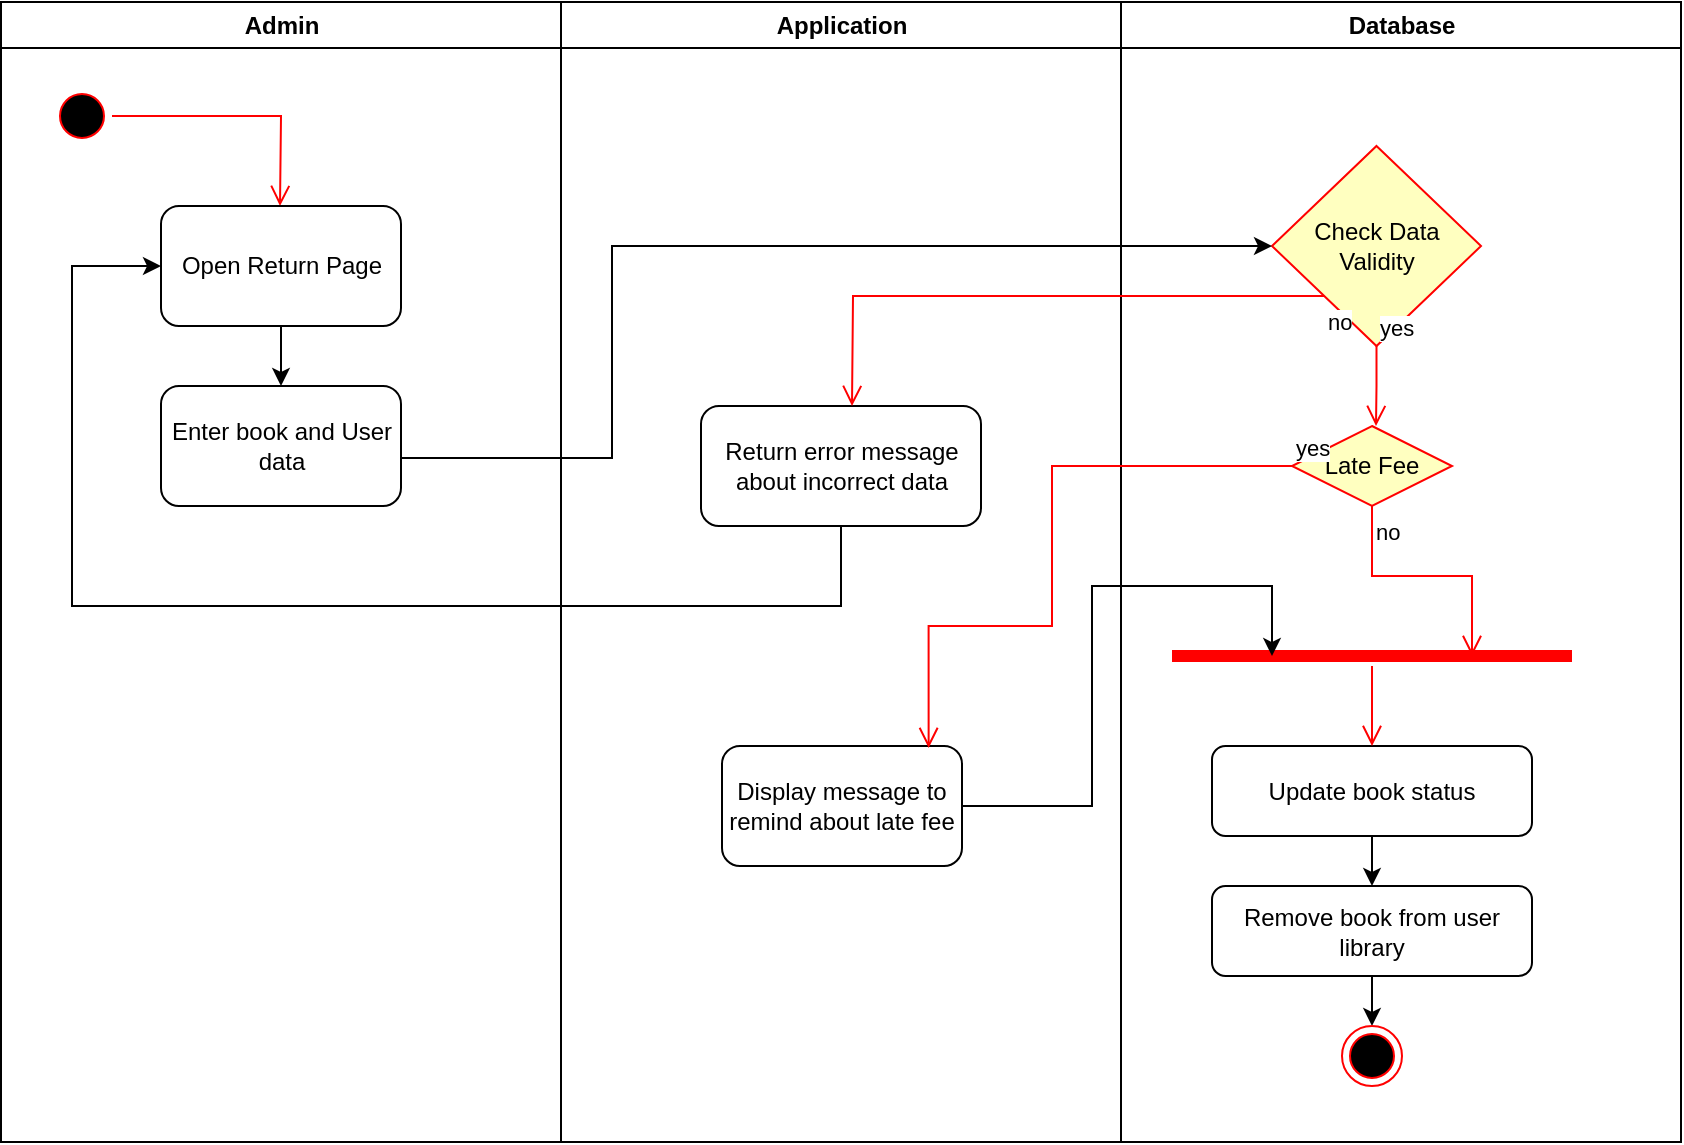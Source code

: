<mxfile version="21.8.0" type="device">
  <diagram name="Page-1" id="e7e014a7-5840-1c2e-5031-d8a46d1fe8dd">
    <mxGraphModel dx="1613" dy="739" grid="1" gridSize="10" guides="1" tooltips="1" connect="1" arrows="1" fold="1" page="1" pageScale="1" pageWidth="1169" pageHeight="826" background="none" math="0" shadow="0">
      <root>
        <mxCell id="0" />
        <mxCell id="1" parent="0" />
        <mxCell id="2" value="Admin" style="swimlane;whiteSpace=wrap" parent="1" vertex="1">
          <mxGeometry x="164.5" y="128" width="280" height="570" as="geometry" />
        </mxCell>
        <mxCell id="YMPhgvGkUeL-KJUxrrO--41" value="" style="ellipse;html=1;shape=startState;fillColor=#000000;strokeColor=#ff0000;" vertex="1" parent="2">
          <mxGeometry x="25.5" y="42" width="30" height="30" as="geometry" />
        </mxCell>
        <mxCell id="YMPhgvGkUeL-KJUxrrO--42" value="" style="edgeStyle=orthogonalEdgeStyle;html=1;verticalAlign=bottom;endArrow=open;endSize=8;strokeColor=#ff0000;rounded=0;exitX=1;exitY=0.5;exitDx=0;exitDy=0;" edge="1" source="YMPhgvGkUeL-KJUxrrO--41" parent="2">
          <mxGeometry relative="1" as="geometry">
            <mxPoint x="139.5" y="102" as="targetPoint" />
          </mxGeometry>
        </mxCell>
        <mxCell id="YMPhgvGkUeL-KJUxrrO--43" value="Enter book and User data" style="rounded=1;whiteSpace=wrap;html=1;" vertex="1" parent="2">
          <mxGeometry x="80" y="192" width="120" height="60" as="geometry" />
        </mxCell>
        <mxCell id="YMPhgvGkUeL-KJUxrrO--58" style="edgeStyle=orthogonalEdgeStyle;rounded=0;orthogonalLoop=1;jettySize=auto;html=1;entryX=0.5;entryY=0;entryDx=0;entryDy=0;" edge="1" parent="2" source="YMPhgvGkUeL-KJUxrrO--57" target="YMPhgvGkUeL-KJUxrrO--43">
          <mxGeometry relative="1" as="geometry" />
        </mxCell>
        <mxCell id="YMPhgvGkUeL-KJUxrrO--57" value="Open Return Page" style="rounded=1;whiteSpace=wrap;html=1;" vertex="1" parent="2">
          <mxGeometry x="80" y="102" width="120" height="60" as="geometry" />
        </mxCell>
        <mxCell id="3" value="Application" style="swimlane;whiteSpace=wrap" parent="1" vertex="1">
          <mxGeometry x="444.5" y="128" width="280" height="570" as="geometry" />
        </mxCell>
        <mxCell id="YMPhgvGkUeL-KJUxrrO--50" value="Return error message about incorrect data" style="rounded=1;whiteSpace=wrap;html=1;" vertex="1" parent="3">
          <mxGeometry x="70" y="202" width="140" height="60" as="geometry" />
        </mxCell>
        <mxCell id="YMPhgvGkUeL-KJUxrrO--63" value="Display message to remind about late fee" style="rounded=1;whiteSpace=wrap;html=1;" vertex="1" parent="3">
          <mxGeometry x="80.5" y="372" width="120" height="60" as="geometry" />
        </mxCell>
        <mxCell id="4" value="Database" style="swimlane;whiteSpace=wrap" parent="1" vertex="1">
          <mxGeometry x="724.5" y="128" width="280" height="570" as="geometry" />
        </mxCell>
        <mxCell id="YMPhgvGkUeL-KJUxrrO--46" value="Check Data Validity" style="rhombus;whiteSpace=wrap;html=1;fontColor=#000000;fillColor=#ffffc0;strokeColor=#ff0000;" vertex="1" parent="4">
          <mxGeometry x="75.5" y="72" width="104.5" height="100" as="geometry" />
        </mxCell>
        <mxCell id="YMPhgvGkUeL-KJUxrrO--47" value="yes" style="edgeStyle=orthogonalEdgeStyle;html=1;align=left;verticalAlign=bottom;endArrow=open;endSize=8;strokeColor=#ff0000;rounded=0;" edge="1" source="YMPhgvGkUeL-KJUxrrO--46" parent="4">
          <mxGeometry x="-1" relative="1" as="geometry">
            <mxPoint x="127.5" y="212" as="targetPoint" />
          </mxGeometry>
        </mxCell>
        <mxCell id="YMPhgvGkUeL-KJUxrrO--48" value="no" style="edgeStyle=orthogonalEdgeStyle;html=1;align=left;verticalAlign=top;endArrow=open;endSize=8;strokeColor=#ff0000;rounded=0;exitX=0;exitY=1;exitDx=0;exitDy=0;" edge="1" source="YMPhgvGkUeL-KJUxrrO--46" parent="4">
          <mxGeometry x="-1" relative="1" as="geometry">
            <mxPoint x="-134.5" y="202" as="targetPoint" />
          </mxGeometry>
        </mxCell>
        <mxCell id="YMPhgvGkUeL-KJUxrrO--52" style="edgeStyle=orthogonalEdgeStyle;rounded=0;orthogonalLoop=1;jettySize=auto;html=1;entryX=0.5;entryY=0;entryDx=0;entryDy=0;" edge="1" parent="4" source="YMPhgvGkUeL-KJUxrrO--49" target="YMPhgvGkUeL-KJUxrrO--51">
          <mxGeometry relative="1" as="geometry" />
        </mxCell>
        <mxCell id="YMPhgvGkUeL-KJUxrrO--49" value="Update book status" style="rounded=1;whiteSpace=wrap;html=1;" vertex="1" parent="4">
          <mxGeometry x="45.5" y="372" width="160" height="45" as="geometry" />
        </mxCell>
        <mxCell id="YMPhgvGkUeL-KJUxrrO--56" style="edgeStyle=orthogonalEdgeStyle;rounded=0;orthogonalLoop=1;jettySize=auto;html=1;entryX=0.5;entryY=0;entryDx=0;entryDy=0;" edge="1" parent="4" source="YMPhgvGkUeL-KJUxrrO--51" target="YMPhgvGkUeL-KJUxrrO--53">
          <mxGeometry relative="1" as="geometry" />
        </mxCell>
        <mxCell id="YMPhgvGkUeL-KJUxrrO--51" value="Remove book from user library" style="rounded=1;whiteSpace=wrap;html=1;" vertex="1" parent="4">
          <mxGeometry x="45.5" y="442" width="160" height="45" as="geometry" />
        </mxCell>
        <mxCell id="YMPhgvGkUeL-KJUxrrO--53" value="" style="ellipse;html=1;shape=endState;fillColor=#000000;strokeColor=#ff0000;" vertex="1" parent="4">
          <mxGeometry x="110.5" y="512" width="30" height="30" as="geometry" />
        </mxCell>
        <mxCell id="YMPhgvGkUeL-KJUxrrO--60" value="Late Fee" style="rhombus;whiteSpace=wrap;html=1;fontColor=#000000;fillColor=#ffffc0;strokeColor=#ff0000;" vertex="1" parent="4">
          <mxGeometry x="85.5" y="212" width="80" height="40" as="geometry" />
        </mxCell>
        <mxCell id="YMPhgvGkUeL-KJUxrrO--66" value="" style="shape=line;html=1;strokeWidth=6;strokeColor=#ff0000;" vertex="1" parent="4">
          <mxGeometry x="25.5" y="322" width="200" height="10" as="geometry" />
        </mxCell>
        <mxCell id="YMPhgvGkUeL-KJUxrrO--67" value="" style="edgeStyle=orthogonalEdgeStyle;html=1;verticalAlign=bottom;endArrow=open;endSize=8;strokeColor=#ff0000;rounded=0;entryX=0.5;entryY=0;entryDx=0;entryDy=0;" edge="1" source="YMPhgvGkUeL-KJUxrrO--66" parent="4" target="YMPhgvGkUeL-KJUxrrO--49">
          <mxGeometry relative="1" as="geometry">
            <mxPoint x="475.5" y="432" as="targetPoint" />
          </mxGeometry>
        </mxCell>
        <mxCell id="YMPhgvGkUeL-KJUxrrO--62" value="no" style="edgeStyle=orthogonalEdgeStyle;html=1;align=left;verticalAlign=top;endArrow=open;endSize=8;strokeColor=#ff0000;rounded=0;entryX=0.75;entryY=0.5;entryDx=0;entryDy=0;entryPerimeter=0;" edge="1" source="YMPhgvGkUeL-KJUxrrO--60" parent="4" target="YMPhgvGkUeL-KJUxrrO--66">
          <mxGeometry x="-1" relative="1" as="geometry">
            <mxPoint x="125.5" y="312" as="targetPoint" />
          </mxGeometry>
        </mxCell>
        <mxCell id="YMPhgvGkUeL-KJUxrrO--45" style="edgeStyle=orthogonalEdgeStyle;rounded=0;orthogonalLoop=1;jettySize=auto;html=1;entryX=0;entryY=0.5;entryDx=0;entryDy=0;exitX=0.998;exitY=0.6;exitDx=0;exitDy=0;exitPerimeter=0;" edge="1" parent="1" source="YMPhgvGkUeL-KJUxrrO--43" target="YMPhgvGkUeL-KJUxrrO--46">
          <mxGeometry relative="1" as="geometry">
            <mxPoint x="804.5" y="250" as="targetPoint" />
            <Array as="points">
              <mxPoint x="470" y="356" />
              <mxPoint x="470" y="250" />
            </Array>
          </mxGeometry>
        </mxCell>
        <mxCell id="YMPhgvGkUeL-KJUxrrO--59" style="edgeStyle=orthogonalEdgeStyle;rounded=0;orthogonalLoop=1;jettySize=auto;html=1;entryX=0;entryY=0.5;entryDx=0;entryDy=0;" edge="1" parent="1" source="YMPhgvGkUeL-KJUxrrO--50" target="YMPhgvGkUeL-KJUxrrO--57">
          <mxGeometry relative="1" as="geometry">
            <Array as="points">
              <mxPoint x="585" y="430" />
              <mxPoint x="200" y="430" />
              <mxPoint x="200" y="260" />
            </Array>
          </mxGeometry>
        </mxCell>
        <mxCell id="YMPhgvGkUeL-KJUxrrO--61" value="yes" style="edgeStyle=orthogonalEdgeStyle;html=1;align=left;verticalAlign=bottom;endArrow=open;endSize=8;strokeColor=#ff0000;rounded=0;entryX=0.861;entryY=0.017;entryDx=0;entryDy=0;entryPerimeter=0;" edge="1" source="YMPhgvGkUeL-KJUxrrO--60" parent="1" target="YMPhgvGkUeL-KJUxrrO--63">
          <mxGeometry x="-1" relative="1" as="geometry">
            <mxPoint x="990" y="360" as="targetPoint" />
            <Array as="points">
              <mxPoint x="690" y="360" />
              <mxPoint x="690" y="440" />
              <mxPoint x="628" y="440" />
            </Array>
          </mxGeometry>
        </mxCell>
        <mxCell id="YMPhgvGkUeL-KJUxrrO--68" style="edgeStyle=orthogonalEdgeStyle;rounded=0;orthogonalLoop=1;jettySize=auto;html=1;exitX=1;exitY=0.5;exitDx=0;exitDy=0;entryX=0.25;entryY=0.5;entryDx=0;entryDy=0;entryPerimeter=0;" edge="1" parent="1" source="YMPhgvGkUeL-KJUxrrO--63" target="YMPhgvGkUeL-KJUxrrO--66">
          <mxGeometry relative="1" as="geometry">
            <Array as="points">
              <mxPoint x="710" y="530" />
              <mxPoint x="710" y="420" />
              <mxPoint x="800" y="420" />
            </Array>
          </mxGeometry>
        </mxCell>
      </root>
    </mxGraphModel>
  </diagram>
</mxfile>
